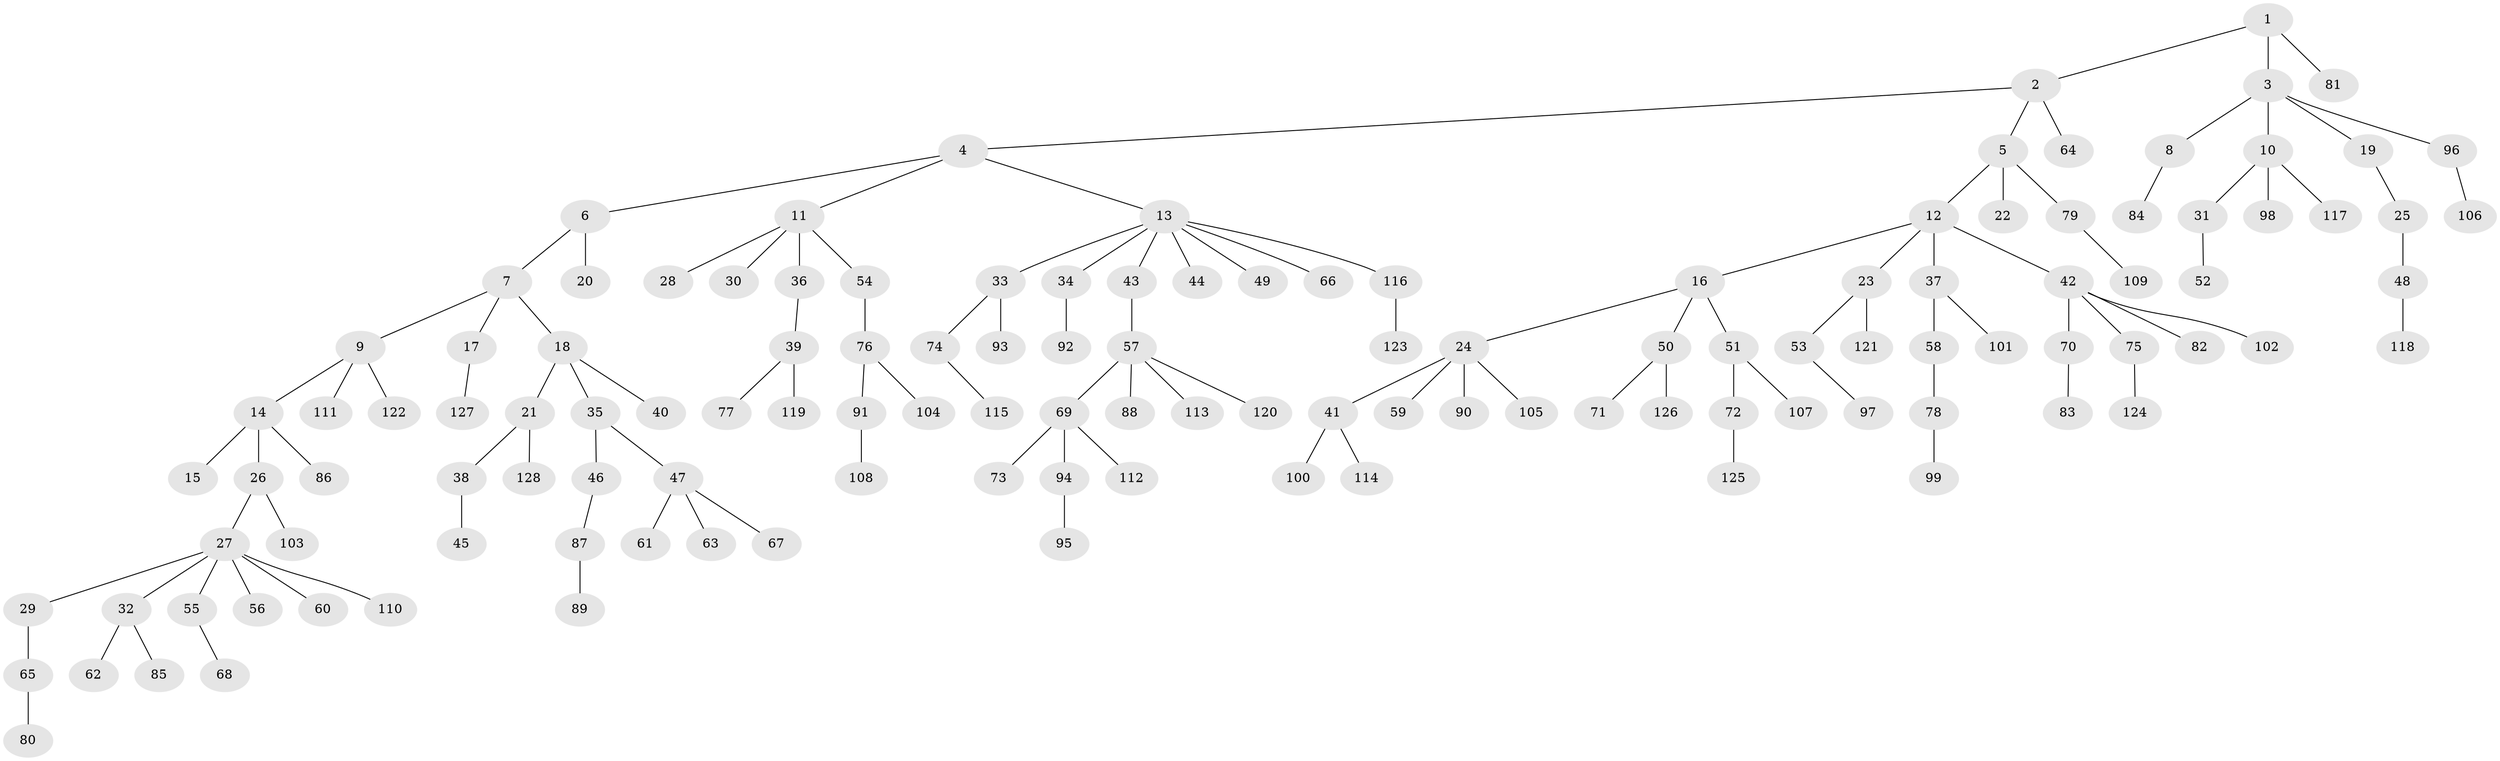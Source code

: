 // Generated by graph-tools (version 1.1) at 2025/50/03/09/25 03:50:26]
// undirected, 128 vertices, 127 edges
graph export_dot {
graph [start="1"]
  node [color=gray90,style=filled];
  1;
  2;
  3;
  4;
  5;
  6;
  7;
  8;
  9;
  10;
  11;
  12;
  13;
  14;
  15;
  16;
  17;
  18;
  19;
  20;
  21;
  22;
  23;
  24;
  25;
  26;
  27;
  28;
  29;
  30;
  31;
  32;
  33;
  34;
  35;
  36;
  37;
  38;
  39;
  40;
  41;
  42;
  43;
  44;
  45;
  46;
  47;
  48;
  49;
  50;
  51;
  52;
  53;
  54;
  55;
  56;
  57;
  58;
  59;
  60;
  61;
  62;
  63;
  64;
  65;
  66;
  67;
  68;
  69;
  70;
  71;
  72;
  73;
  74;
  75;
  76;
  77;
  78;
  79;
  80;
  81;
  82;
  83;
  84;
  85;
  86;
  87;
  88;
  89;
  90;
  91;
  92;
  93;
  94;
  95;
  96;
  97;
  98;
  99;
  100;
  101;
  102;
  103;
  104;
  105;
  106;
  107;
  108;
  109;
  110;
  111;
  112;
  113;
  114;
  115;
  116;
  117;
  118;
  119;
  120;
  121;
  122;
  123;
  124;
  125;
  126;
  127;
  128;
  1 -- 2;
  1 -- 3;
  1 -- 81;
  2 -- 4;
  2 -- 5;
  2 -- 64;
  3 -- 8;
  3 -- 10;
  3 -- 19;
  3 -- 96;
  4 -- 6;
  4 -- 11;
  4 -- 13;
  5 -- 12;
  5 -- 22;
  5 -- 79;
  6 -- 7;
  6 -- 20;
  7 -- 9;
  7 -- 17;
  7 -- 18;
  8 -- 84;
  9 -- 14;
  9 -- 111;
  9 -- 122;
  10 -- 31;
  10 -- 98;
  10 -- 117;
  11 -- 28;
  11 -- 30;
  11 -- 36;
  11 -- 54;
  12 -- 16;
  12 -- 23;
  12 -- 37;
  12 -- 42;
  13 -- 33;
  13 -- 34;
  13 -- 43;
  13 -- 44;
  13 -- 49;
  13 -- 66;
  13 -- 116;
  14 -- 15;
  14 -- 26;
  14 -- 86;
  16 -- 24;
  16 -- 50;
  16 -- 51;
  17 -- 127;
  18 -- 21;
  18 -- 35;
  18 -- 40;
  19 -- 25;
  21 -- 38;
  21 -- 128;
  23 -- 53;
  23 -- 121;
  24 -- 41;
  24 -- 59;
  24 -- 90;
  24 -- 105;
  25 -- 48;
  26 -- 27;
  26 -- 103;
  27 -- 29;
  27 -- 32;
  27 -- 55;
  27 -- 56;
  27 -- 60;
  27 -- 110;
  29 -- 65;
  31 -- 52;
  32 -- 62;
  32 -- 85;
  33 -- 74;
  33 -- 93;
  34 -- 92;
  35 -- 46;
  35 -- 47;
  36 -- 39;
  37 -- 58;
  37 -- 101;
  38 -- 45;
  39 -- 77;
  39 -- 119;
  41 -- 100;
  41 -- 114;
  42 -- 70;
  42 -- 75;
  42 -- 82;
  42 -- 102;
  43 -- 57;
  46 -- 87;
  47 -- 61;
  47 -- 63;
  47 -- 67;
  48 -- 118;
  50 -- 71;
  50 -- 126;
  51 -- 72;
  51 -- 107;
  53 -- 97;
  54 -- 76;
  55 -- 68;
  57 -- 69;
  57 -- 88;
  57 -- 113;
  57 -- 120;
  58 -- 78;
  65 -- 80;
  69 -- 73;
  69 -- 94;
  69 -- 112;
  70 -- 83;
  72 -- 125;
  74 -- 115;
  75 -- 124;
  76 -- 91;
  76 -- 104;
  78 -- 99;
  79 -- 109;
  87 -- 89;
  91 -- 108;
  94 -- 95;
  96 -- 106;
  116 -- 123;
}
